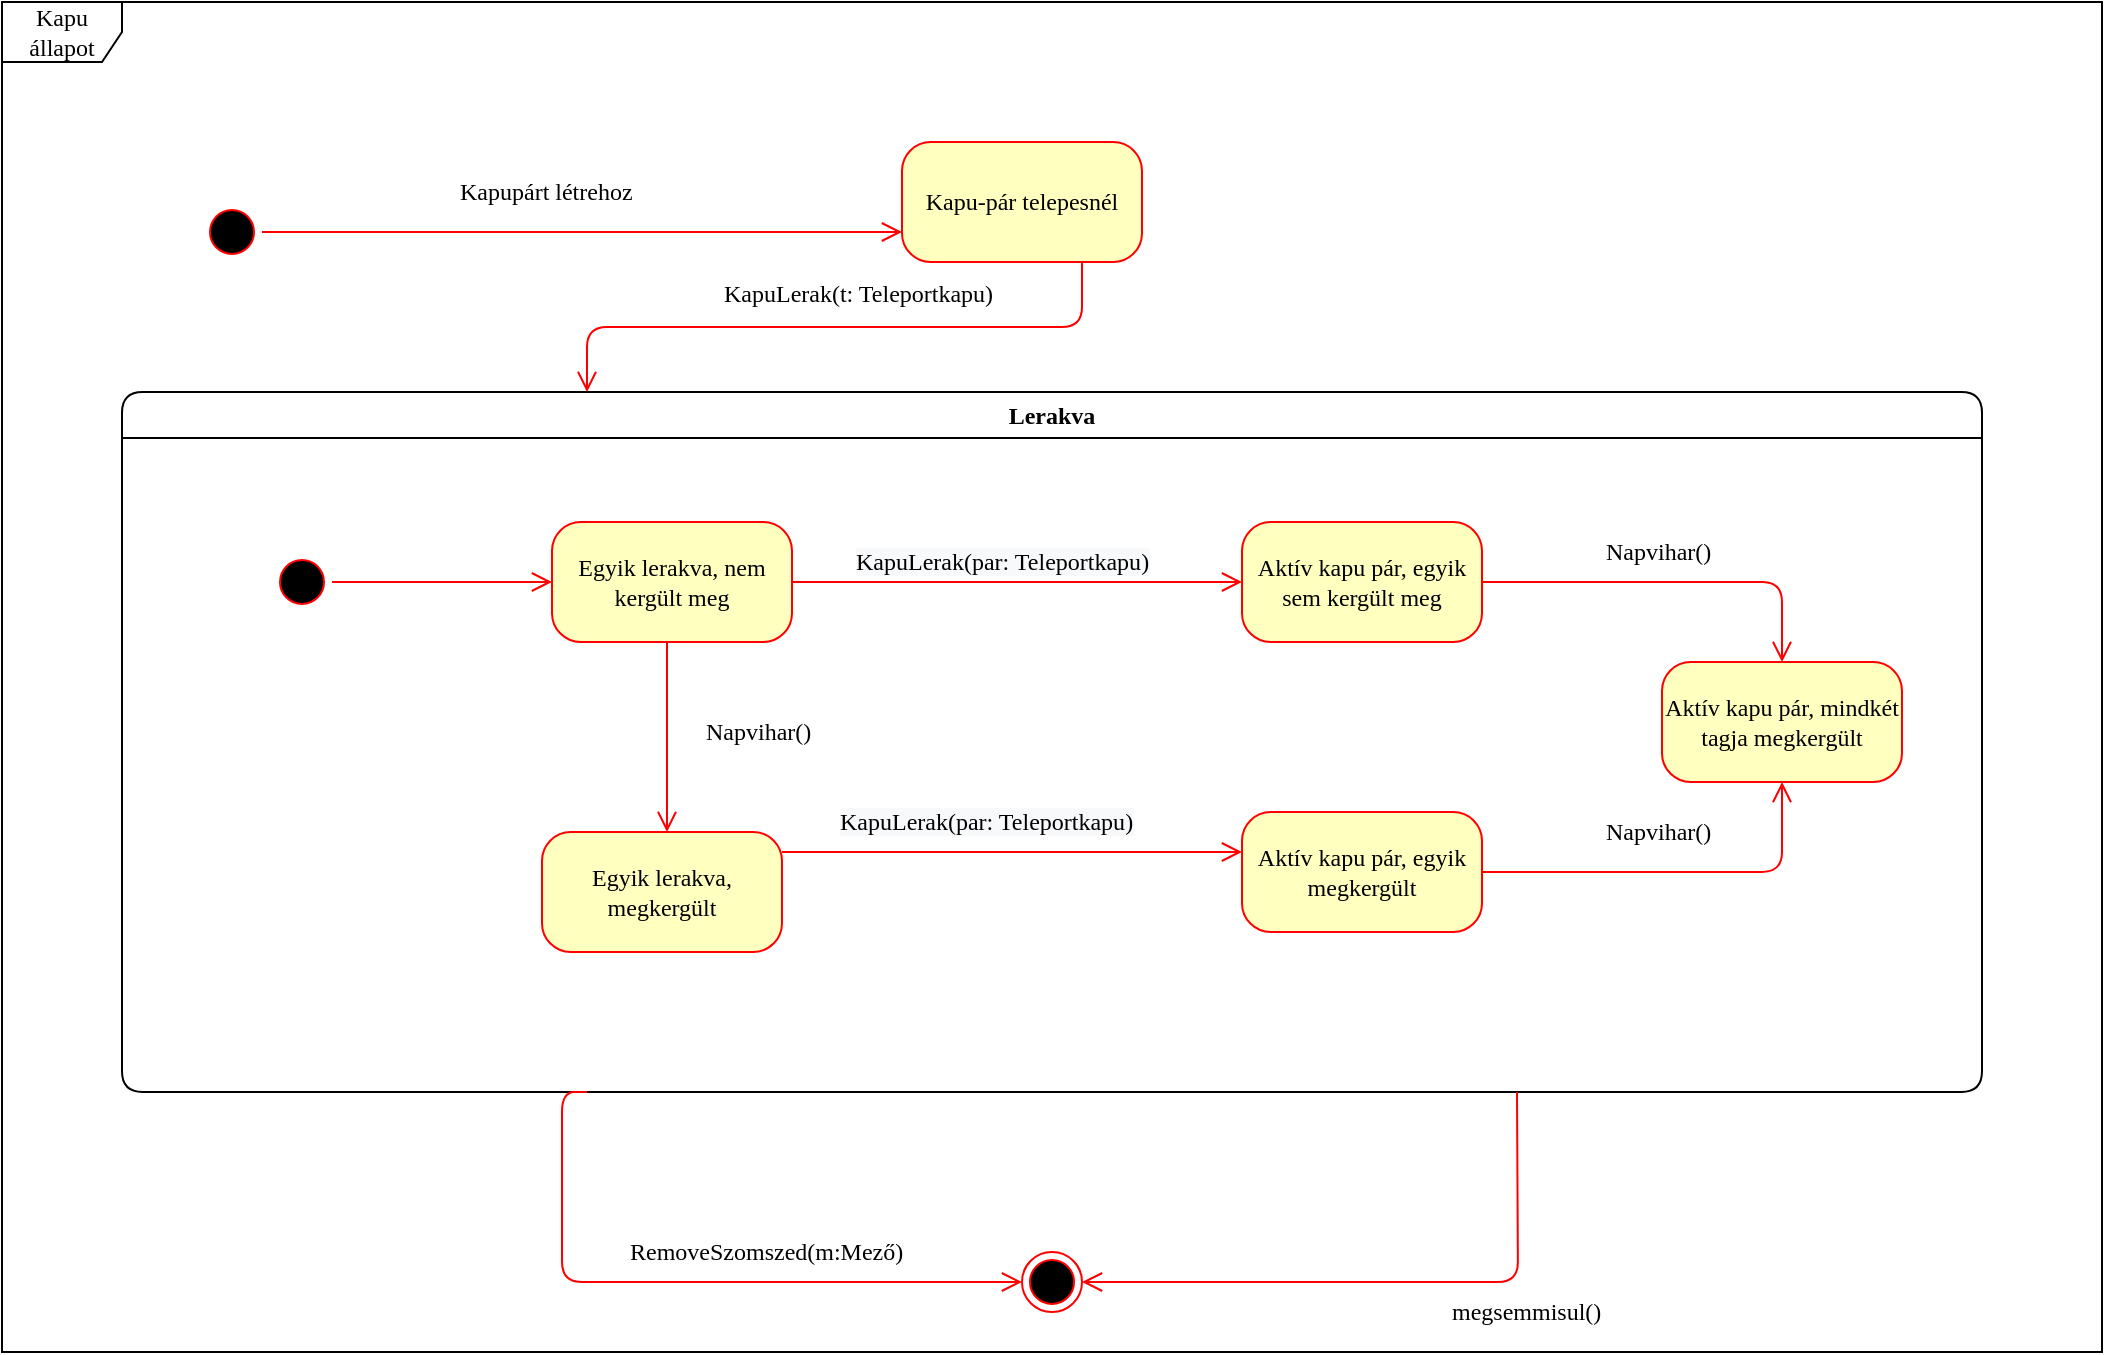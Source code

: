 <mxfile version="14.5.10" type="github">
  <diagram name="Page-1" id="58cdce13-f638-feb5-8d6f-7d28b1aa9fa0">
    <mxGraphModel dx="1038" dy="548" grid="1" gridSize="10" guides="1" tooltips="1" connect="1" arrows="1" fold="1" page="1" pageScale="1" pageWidth="1100" pageHeight="850" background="#ffffff" math="0" shadow="0">
      <root>
        <mxCell id="0" />
        <mxCell id="1" parent="0" />
        <mxCell id="3qUmnugAzTzsJO7S0ycU-1" value="Kapu állapot" style="shape=umlFrame;whiteSpace=wrap;html=1;rounded=1;shadow=0;comic=0;labelBackgroundColor=none;strokeWidth=1;fontFamily=Verdana;fontSize=12;align=center;" parent="1" vertex="1">
          <mxGeometry x="30" y="35" width="1050" height="675" as="geometry" />
        </mxCell>
        <mxCell id="3qUmnugAzTzsJO7S0ycU-2" value="" style="ellipse;html=1;shape=startState;fillColor=#000000;strokeColor=#ff0000;rounded=1;shadow=0;comic=0;labelBackgroundColor=none;fontFamily=Verdana;fontSize=12;fontColor=#000000;align=center;direction=south;" parent="1" vertex="1">
          <mxGeometry x="130" y="135" width="30" height="30" as="geometry" />
        </mxCell>
        <mxCell id="3qUmnugAzTzsJO7S0ycU-3" value="Kapu-pár telepesnél" style="rounded=1;whiteSpace=wrap;html=1;arcSize=24;fillColor=#ffffc0;strokeColor=#ff0000;shadow=0;comic=0;labelBackgroundColor=none;fontFamily=Verdana;fontSize=12;fontColor=#000000;align=center;" parent="1" vertex="1">
          <mxGeometry x="480" y="105" width="120" height="60" as="geometry" />
        </mxCell>
        <mxCell id="3qUmnugAzTzsJO7S0ycU-4" value="Lerakva" style="swimlane;whiteSpace=wrap;html=1;rounded=1;shadow=0;comic=0;labelBackgroundColor=none;strokeWidth=1;fontFamily=Verdana;fontSize=12;align=center;" parent="1" vertex="1">
          <mxGeometry x="90" y="230" width="930" height="350" as="geometry" />
        </mxCell>
        <mxCell id="3qUmnugAzTzsJO7S0ycU-5" value="Egyik lerakva, nem kergült meg" style="rounded=1;whiteSpace=wrap;html=1;arcSize=24;fillColor=#ffffc0;strokeColor=#ff0000;shadow=0;comic=0;labelBackgroundColor=none;fontFamily=Verdana;fontSize=12;fontColor=#000000;align=center;" parent="3qUmnugAzTzsJO7S0ycU-4" vertex="1">
          <mxGeometry x="215" y="65" width="120" height="60" as="geometry" />
        </mxCell>
        <mxCell id="3qUmnugAzTzsJO7S0ycU-6" style="edgeStyle=elbowEdgeStyle;html=1;labelBackgroundColor=none;endArrow=open;endSize=8;strokeColor=#ff0000;fontFamily=Verdana;fontSize=12;align=left;" parent="3qUmnugAzTzsJO7S0ycU-4" source="3qUmnugAzTzsJO7S0ycU-7" target="3qUmnugAzTzsJO7S0ycU-5" edge="1">
          <mxGeometry relative="1" as="geometry" />
        </mxCell>
        <mxCell id="3qUmnugAzTzsJO7S0ycU-7" value="" style="ellipse;html=1;shape=startState;fillColor=#000000;strokeColor=#ff0000;rounded=1;shadow=0;comic=0;labelBackgroundColor=none;fontFamily=Verdana;fontSize=12;fontColor=#000000;align=center;direction=south;" parent="3qUmnugAzTzsJO7S0ycU-4" vertex="1">
          <mxGeometry x="75" y="80" width="30" height="30" as="geometry" />
        </mxCell>
        <mxCell id="3qUmnugAzTzsJO7S0ycU-8" value="Kapupárt létrehoz" style="edgeStyle=orthogonalEdgeStyle;html=1;labelBackgroundColor=none;endArrow=open;endSize=8;strokeColor=#ff0000;fontFamily=Verdana;fontSize=12;align=left;entryX=0;entryY=0.75;entryDx=0;entryDy=0;" parent="1" source="3qUmnugAzTzsJO7S0ycU-2" target="3qUmnugAzTzsJO7S0ycU-3" edge="1">
          <mxGeometry x="-0.394" y="20" relative="1" as="geometry">
            <Array as="points">
              <mxPoint x="450" y="150" />
            </Array>
            <mxPoint as="offset" />
          </mxGeometry>
        </mxCell>
        <mxCell id="3qUmnugAzTzsJO7S0ycU-9" value="KapuLerak(t: Teleportkapu)" style="edgeStyle=orthogonalEdgeStyle;html=1;labelBackgroundColor=none;endArrow=open;endSize=8;strokeColor=#ff0000;fontFamily=Verdana;fontSize=12;align=left;exitX=0.75;exitY=1;exitDx=0;exitDy=0;entryX=0.25;entryY=0;entryDx=0;entryDy=0;" parent="1" source="3qUmnugAzTzsJO7S0ycU-3" target="3qUmnugAzTzsJO7S0ycU-4" edge="1">
          <mxGeometry x="0.36" y="-17" relative="1" as="geometry">
            <mxPoint x="540" y="160" as="sourcePoint" />
            <mxPoint x="570" y="260" as="targetPoint" />
            <mxPoint x="-1" as="offset" />
          </mxGeometry>
        </mxCell>
        <mxCell id="3qUmnugAzTzsJO7S0ycU-10" value="RemoveSzomszed(m:Mező)" style="edgeStyle=elbowEdgeStyle;html=1;labelBackgroundColor=none;endArrow=open;endSize=8;strokeColor=#ff0000;fontFamily=Verdana;fontSize=12;align=left;exitX=0.25;exitY=1;exitDx=0;exitDy=0;entryX=0;entryY=0.5;entryDx=0;entryDy=0;" parent="1" source="3qUmnugAzTzsJO7S0ycU-4" target="3qUmnugAzTzsJO7S0ycU-11" edge="1">
          <mxGeometry x="-0.171" y="15" relative="1" as="geometry">
            <mxPoint x="220" y="560" as="sourcePoint" />
            <mxPoint x="350" y="640" as="targetPoint" />
            <Array as="points">
              <mxPoint x="310" y="480" />
            </Array>
            <mxPoint x="-1" as="offset" />
          </mxGeometry>
        </mxCell>
        <mxCell id="3qUmnugAzTzsJO7S0ycU-11" value="" style="ellipse;html=1;shape=endState;fillColor=#000000;strokeColor=#ff0000;rounded=1;shadow=0;comic=0;labelBackgroundColor=none;fontFamily=Verdana;fontSize=12;fontColor=#000000;align=center;" parent="1" vertex="1">
          <mxGeometry x="540" y="660" width="30" height="30" as="geometry" />
        </mxCell>
        <mxCell id="3qUmnugAzTzsJO7S0ycU-12" value="&lt;br&gt;&lt;br&gt;&lt;span style=&quot;color: rgb(0 , 0 , 0) ; font-family: &amp;#34;verdana&amp;#34; ; font-size: 12px ; font-style: normal ; font-weight: 400 ; letter-spacing: normal ; text-align: left ; text-indent: 0px ; text-transform: none ; word-spacing: 0px ; background-color: rgb(248 , 249 , 250) ; display: inline ; float: none&quot;&gt;KapuLerak(par&lt;span style=&quot;font-family: &amp;#34;verdana&amp;#34;&quot;&gt;: Teleportkapu&lt;/span&gt;)&lt;/span&gt;" style="edgeStyle=elbowEdgeStyle;html=1;labelBackgroundColor=none;endArrow=open;endSize=8;strokeColor=#ff0000;fontFamily=Verdana;fontSize=12;align=left;exitX=1;exitY=0.5;exitDx=0;exitDy=0;" parent="1" source="3qUmnugAzTzsJO7S0ycU-5" target="3qUmnugAzTzsJO7S0ycU-13" edge="1">
          <mxGeometry x="-0.736" y="25" relative="1" as="geometry">
            <mxPoint x="490" y="325" as="targetPoint" />
            <Array as="points">
              <mxPoint x="620" y="325" />
            </Array>
            <mxPoint as="offset" />
          </mxGeometry>
        </mxCell>
        <mxCell id="3qUmnugAzTzsJO7S0ycU-13" value="Aktív kapu pár, egyik sem kergült meg" style="rounded=1;whiteSpace=wrap;html=1;arcSize=24;fillColor=#ffffc0;strokeColor=#ff0000;shadow=0;comic=0;labelBackgroundColor=none;fontFamily=Verdana;fontSize=12;fontColor=#000000;align=center;" parent="1" vertex="1">
          <mxGeometry x="650" y="295" width="120" height="60" as="geometry" />
        </mxCell>
        <mxCell id="3qUmnugAzTzsJO7S0ycU-14" value="megsemmisul()" style="edgeStyle=elbowEdgeStyle;html=1;labelBackgroundColor=none;endArrow=open;endSize=8;strokeColor=#ff0000;fontFamily=Verdana;fontSize=12;align=left;exitX=0.75;exitY=1;exitDx=0;exitDy=0;" parent="1" source="3qUmnugAzTzsJO7S0ycU-4" target="3qUmnugAzTzsJO7S0ycU-11" edge="1">
          <mxGeometry x="-0.171" y="15" relative="1" as="geometry">
            <mxPoint x="332.5" y="440" as="sourcePoint" />
            <mxPoint x="570" y="485" as="targetPoint" />
            <Array as="points">
              <mxPoint x="788" y="460" />
            </Array>
            <mxPoint x="-1" as="offset" />
          </mxGeometry>
        </mxCell>
        <mxCell id="3qUmnugAzTzsJO7S0ycU-15" value="Egyik lerakva, megkergült" style="rounded=1;whiteSpace=wrap;html=1;arcSize=24;fillColor=#ffffc0;strokeColor=#ff0000;shadow=0;comic=0;labelBackgroundColor=none;fontFamily=Verdana;fontSize=12;fontColor=#000000;align=center;" parent="1" vertex="1">
          <mxGeometry x="300" y="450" width="120" height="60" as="geometry" />
        </mxCell>
        <mxCell id="3qUmnugAzTzsJO7S0ycU-16" value="Aktív kapu pár, mindkét tagja megkergült" style="rounded=1;whiteSpace=wrap;html=1;arcSize=24;fillColor=#ffffc0;strokeColor=#ff0000;shadow=0;comic=0;labelBackgroundColor=none;fontFamily=Verdana;fontSize=12;fontColor=#000000;align=center;" parent="1" vertex="1">
          <mxGeometry x="860" y="365" width="120" height="60" as="geometry" />
        </mxCell>
        <mxCell id="3qUmnugAzTzsJO7S0ycU-17" value="Napvihar()" style="edgeStyle=elbowEdgeStyle;html=1;labelBackgroundColor=none;endArrow=open;endSize=8;strokeColor=#ff0000;fontFamily=Verdana;fontSize=12;align=left;" parent="1" source="3qUmnugAzTzsJO7S0ycU-5" target="3qUmnugAzTzsJO7S0ycU-15" edge="1">
          <mxGeometry x="-0.053" y="17" relative="1" as="geometry">
            <mxPoint x="700" y="340" as="targetPoint" />
            <Array as="points" />
            <mxPoint as="offset" />
            <mxPoint x="435" y="335" as="sourcePoint" />
          </mxGeometry>
        </mxCell>
        <mxCell id="3qUmnugAzTzsJO7S0ycU-18" value="Napvihar()" style="edgeStyle=elbowEdgeStyle;html=1;labelBackgroundColor=none;endArrow=open;endSize=8;strokeColor=#ff0000;fontFamily=Verdana;fontSize=12;align=left;" parent="1" source="3qUmnugAzTzsJO7S0ycU-13" target="3qUmnugAzTzsJO7S0ycU-16" edge="1">
          <mxGeometry x="-0.368" y="15" relative="1" as="geometry">
            <mxPoint x="373" y="460" as="targetPoint" />
            <Array as="points">
              <mxPoint x="920" y="380" />
            </Array>
            <mxPoint as="offset" />
            <mxPoint x="373" y="365" as="sourcePoint" />
          </mxGeometry>
        </mxCell>
        <mxCell id="3qUmnugAzTzsJO7S0ycU-19" value="&lt;br&gt;&lt;br&gt;&lt;span style=&quot;color: rgb(0 , 0 , 0) ; font-family: &amp;#34;verdana&amp;#34; ; font-size: 12px ; font-style: normal ; font-weight: 400 ; letter-spacing: normal ; text-align: left ; text-indent: 0px ; text-transform: none ; word-spacing: 0px ; background-color: rgb(248 , 249 , 250) ; display: inline ; float: none&quot;&gt;KapuLerak(par&lt;span style=&quot;font-family: &amp;#34;verdana&amp;#34;&quot;&gt;: Teleportkapu&lt;/span&gt;)&lt;/span&gt;" style="edgeStyle=elbowEdgeStyle;html=1;labelBackgroundColor=none;endArrow=open;endSize=8;strokeColor=#ff0000;fontFamily=Verdana;fontSize=12;align=left;rounded=0;" parent="1" source="3qUmnugAzTzsJO7S0ycU-15" target="qxghSXpvdtJP74nVHz-S-1" edge="1">
          <mxGeometry x="-0.765" y="30" relative="1" as="geometry">
            <mxPoint x="700" y="340" as="targetPoint" />
            <Array as="points">
              <mxPoint x="540" y="460" />
            </Array>
            <mxPoint as="offset" />
            <mxPoint x="435" y="335" as="sourcePoint" />
          </mxGeometry>
        </mxCell>
        <mxCell id="qxghSXpvdtJP74nVHz-S-1" value="Aktív kapu pár, egyik megkergült" style="rounded=1;whiteSpace=wrap;html=1;arcSize=24;fillColor=#ffffc0;strokeColor=#ff0000;shadow=0;comic=0;labelBackgroundColor=none;fontFamily=Verdana;fontSize=12;fontColor=#000000;align=center;" vertex="1" parent="1">
          <mxGeometry x="650" y="440" width="120" height="60" as="geometry" />
        </mxCell>
        <mxCell id="qxghSXpvdtJP74nVHz-S-2" value="Napvihar()" style="edgeStyle=elbowEdgeStyle;html=1;labelBackgroundColor=none;endArrow=open;endSize=8;strokeColor=#ff0000;fontFamily=Verdana;fontSize=12;align=left;" edge="1" parent="1" source="qxghSXpvdtJP74nVHz-S-1" target="3qUmnugAzTzsJO7S0ycU-16">
          <mxGeometry x="-0.385" y="20" relative="1" as="geometry">
            <mxPoint x="930" y="390" as="targetPoint" />
            <Array as="points">
              <mxPoint x="920" y="470" />
            </Array>
            <mxPoint as="offset" />
            <mxPoint x="820" y="335" as="sourcePoint" />
          </mxGeometry>
        </mxCell>
      </root>
    </mxGraphModel>
  </diagram>
</mxfile>
